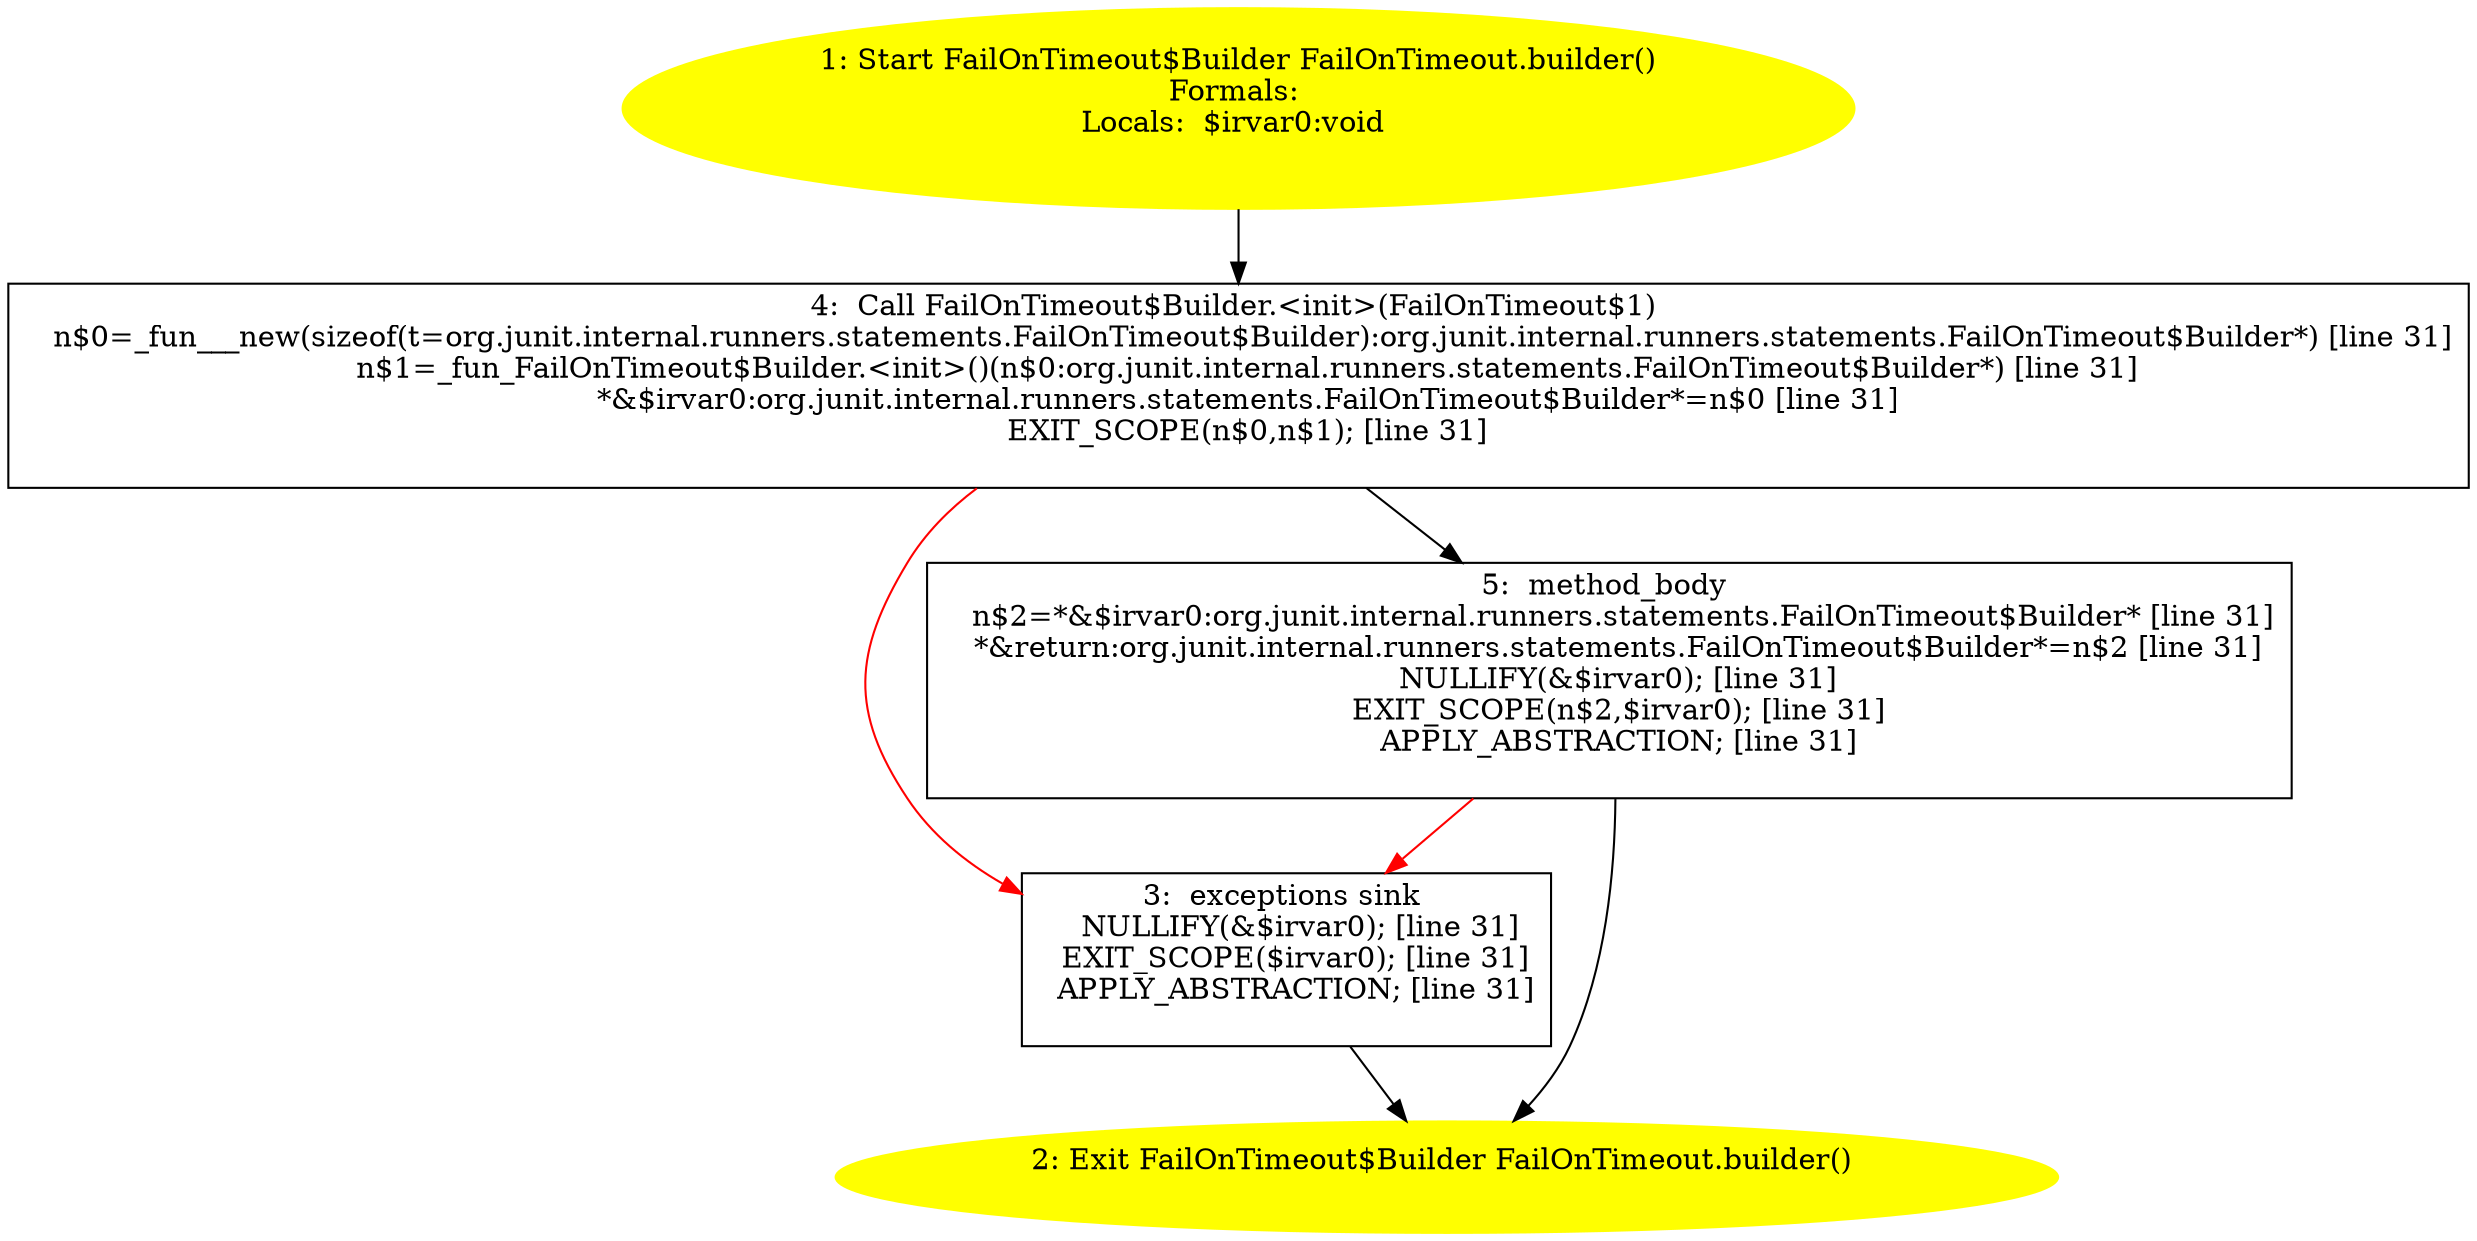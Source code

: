 /* @generated */
digraph cfg {
"org.junit.internal.runners.statements.FailOnTimeout.builder():org.junit.internal.runners.statements..2d78497dc5b2e76e85c9f546e3666f4f_1" [label="1: Start FailOnTimeout$Builder FailOnTimeout.builder()\nFormals: \nLocals:  $irvar0:void \n  " color=yellow style=filled]
	

	 "org.junit.internal.runners.statements.FailOnTimeout.builder():org.junit.internal.runners.statements..2d78497dc5b2e76e85c9f546e3666f4f_1" -> "org.junit.internal.runners.statements.FailOnTimeout.builder():org.junit.internal.runners.statements..2d78497dc5b2e76e85c9f546e3666f4f_4" ;
"org.junit.internal.runners.statements.FailOnTimeout.builder():org.junit.internal.runners.statements..2d78497dc5b2e76e85c9f546e3666f4f_2" [label="2: Exit FailOnTimeout$Builder FailOnTimeout.builder() \n  " color=yellow style=filled]
	

"org.junit.internal.runners.statements.FailOnTimeout.builder():org.junit.internal.runners.statements..2d78497dc5b2e76e85c9f546e3666f4f_3" [label="3:  exceptions sink \n   NULLIFY(&$irvar0); [line 31]\n  EXIT_SCOPE($irvar0); [line 31]\n  APPLY_ABSTRACTION; [line 31]\n " shape="box"]
	

	 "org.junit.internal.runners.statements.FailOnTimeout.builder():org.junit.internal.runners.statements..2d78497dc5b2e76e85c9f546e3666f4f_3" -> "org.junit.internal.runners.statements.FailOnTimeout.builder():org.junit.internal.runners.statements..2d78497dc5b2e76e85c9f546e3666f4f_2" ;
"org.junit.internal.runners.statements.FailOnTimeout.builder():org.junit.internal.runners.statements..2d78497dc5b2e76e85c9f546e3666f4f_4" [label="4:  Call FailOnTimeout$Builder.<init>(FailOnTimeout$1) \n   n$0=_fun___new(sizeof(t=org.junit.internal.runners.statements.FailOnTimeout$Builder):org.junit.internal.runners.statements.FailOnTimeout$Builder*) [line 31]\n  n$1=_fun_FailOnTimeout$Builder.<init>()(n$0:org.junit.internal.runners.statements.FailOnTimeout$Builder*) [line 31]\n  *&$irvar0:org.junit.internal.runners.statements.FailOnTimeout$Builder*=n$0 [line 31]\n  EXIT_SCOPE(n$0,n$1); [line 31]\n " shape="box"]
	

	 "org.junit.internal.runners.statements.FailOnTimeout.builder():org.junit.internal.runners.statements..2d78497dc5b2e76e85c9f546e3666f4f_4" -> "org.junit.internal.runners.statements.FailOnTimeout.builder():org.junit.internal.runners.statements..2d78497dc5b2e76e85c9f546e3666f4f_5" ;
	 "org.junit.internal.runners.statements.FailOnTimeout.builder():org.junit.internal.runners.statements..2d78497dc5b2e76e85c9f546e3666f4f_4" -> "org.junit.internal.runners.statements.FailOnTimeout.builder():org.junit.internal.runners.statements..2d78497dc5b2e76e85c9f546e3666f4f_3" [color="red" ];
"org.junit.internal.runners.statements.FailOnTimeout.builder():org.junit.internal.runners.statements..2d78497dc5b2e76e85c9f546e3666f4f_5" [label="5:  method_body \n   n$2=*&$irvar0:org.junit.internal.runners.statements.FailOnTimeout$Builder* [line 31]\n  *&return:org.junit.internal.runners.statements.FailOnTimeout$Builder*=n$2 [line 31]\n  NULLIFY(&$irvar0); [line 31]\n  EXIT_SCOPE(n$2,$irvar0); [line 31]\n  APPLY_ABSTRACTION; [line 31]\n " shape="box"]
	

	 "org.junit.internal.runners.statements.FailOnTimeout.builder():org.junit.internal.runners.statements..2d78497dc5b2e76e85c9f546e3666f4f_5" -> "org.junit.internal.runners.statements.FailOnTimeout.builder():org.junit.internal.runners.statements..2d78497dc5b2e76e85c9f546e3666f4f_2" ;
	 "org.junit.internal.runners.statements.FailOnTimeout.builder():org.junit.internal.runners.statements..2d78497dc5b2e76e85c9f546e3666f4f_5" -> "org.junit.internal.runners.statements.FailOnTimeout.builder():org.junit.internal.runners.statements..2d78497dc5b2e76e85c9f546e3666f4f_3" [color="red" ];
}
